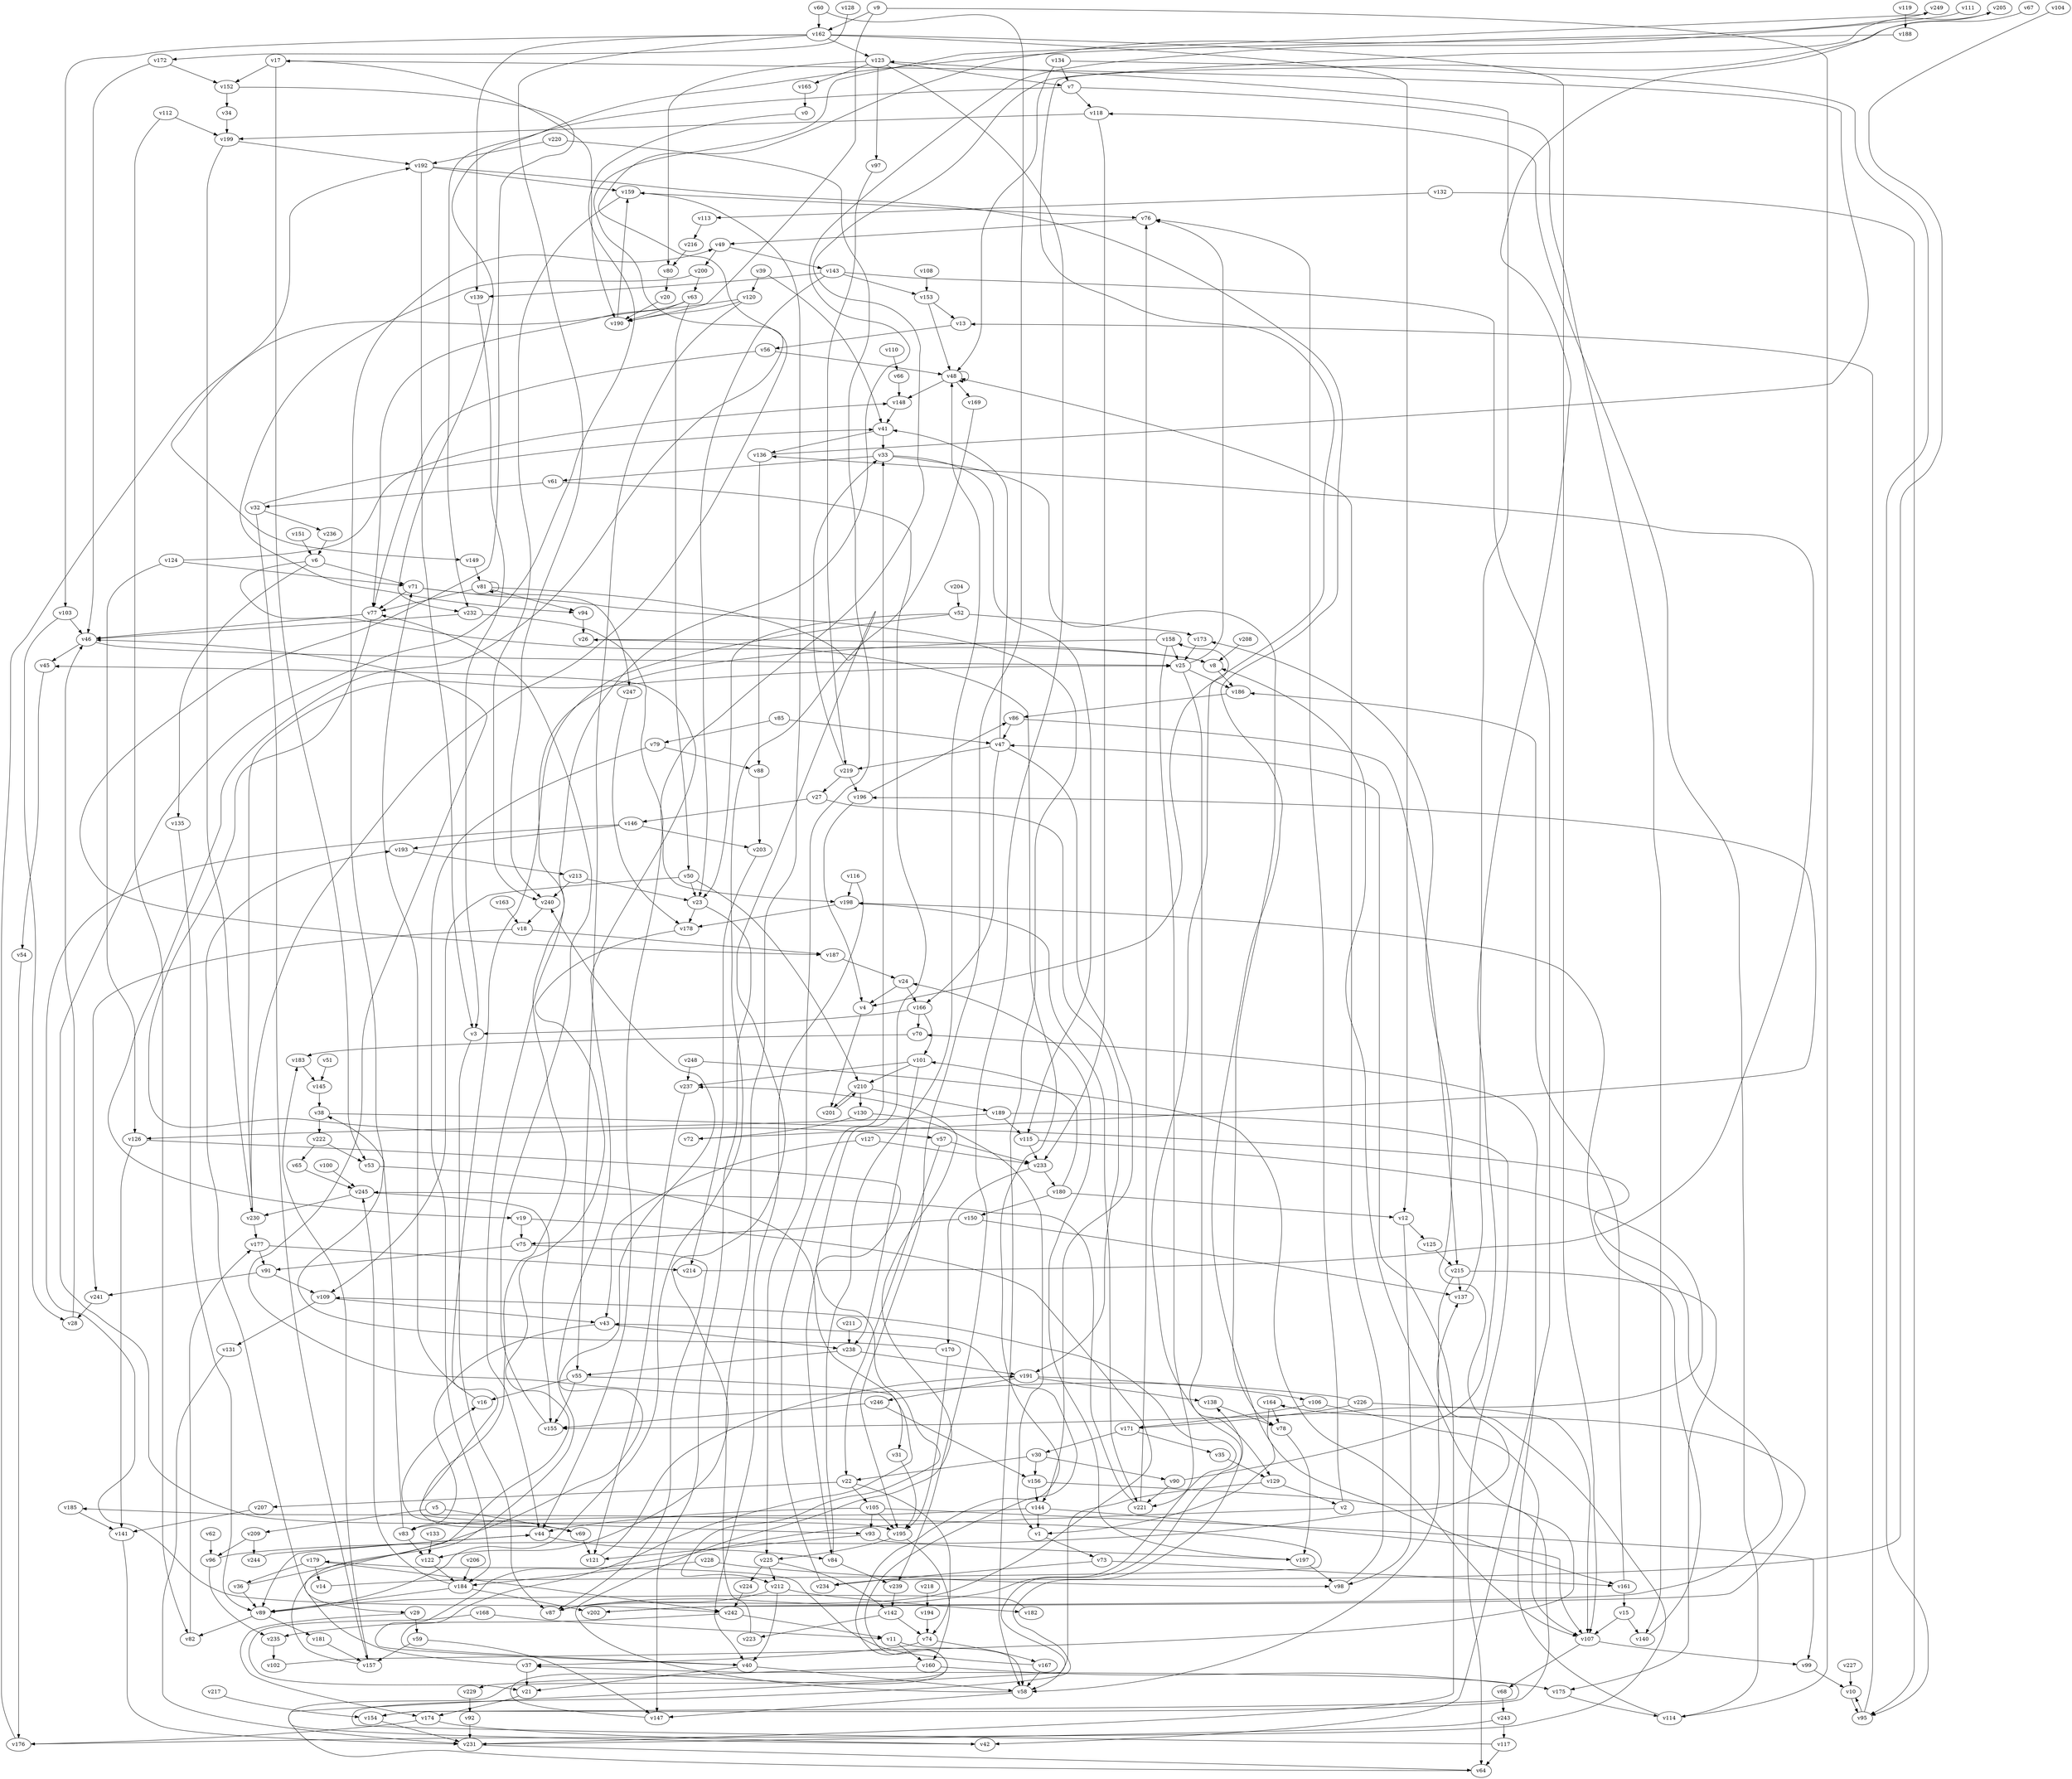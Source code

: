 // Benchmark game 371 - 250 vertices
// time_bound: 109
// targets: v227
digraph G {
    v0 [name="v0", player=0];
    v1 [name="v1", player=0];
    v2 [name="v2", player=0];
    v3 [name="v3", player=0];
    v4 [name="v4", player=1];
    v5 [name="v5", player=1];
    v6 [name="v6", player=1];
    v7 [name="v7", player=1];
    v8 [name="v8", player=0];
    v9 [name="v9", player=0];
    v10 [name="v10", player=1];
    v11 [name="v11", player=1];
    v12 [name="v12", player=1];
    v13 [name="v13", player=0];
    v14 [name="v14", player=1];
    v15 [name="v15", player=0];
    v16 [name="v16", player=1];
    v17 [name="v17", player=0];
    v18 [name="v18", player=0];
    v19 [name="v19", player=1];
    v20 [name="v20", player=1];
    v21 [name="v21", player=0];
    v22 [name="v22", player=0];
    v23 [name="v23", player=0];
    v24 [name="v24", player=1];
    v25 [name="v25", player=1];
    v26 [name="v26", player=0];
    v27 [name="v27", player=0];
    v28 [name="v28", player=0];
    v29 [name="v29", player=1];
    v30 [name="v30", player=0];
    v31 [name="v31", player=0];
    v32 [name="v32", player=1];
    v33 [name="v33", player=0];
    v34 [name="v34", player=0];
    v35 [name="v35", player=1];
    v36 [name="v36", player=0];
    v37 [name="v37", player=1];
    v38 [name="v38", player=1];
    v39 [name="v39", player=0];
    v40 [name="v40", player=1];
    v41 [name="v41", player=1];
    v42 [name="v42", player=0];
    v43 [name="v43", player=0];
    v44 [name="v44", player=0];
    v45 [name="v45", player=0];
    v46 [name="v46", player=0];
    v47 [name="v47", player=1];
    v48 [name="v48", player=1];
    v49 [name="v49", player=1];
    v50 [name="v50", player=0];
    v51 [name="v51", player=1];
    v52 [name="v52", player=0];
    v53 [name="v53", player=1];
    v54 [name="v54", player=1];
    v55 [name="v55", player=0];
    v56 [name="v56", player=1];
    v57 [name="v57", player=1];
    v58 [name="v58", player=1];
    v59 [name="v59", player=1];
    v60 [name="v60", player=0];
    v61 [name="v61", player=1];
    v62 [name="v62", player=1];
    v63 [name="v63", player=0];
    v64 [name="v64", player=0];
    v65 [name="v65", player=0];
    v66 [name="v66", player=0];
    v67 [name="v67", player=1];
    v68 [name="v68", player=1];
    v69 [name="v69", player=1];
    v70 [name="v70", player=0];
    v71 [name="v71", player=1];
    v72 [name="v72", player=1];
    v73 [name="v73", player=0];
    v74 [name="v74", player=0];
    v75 [name="v75", player=1];
    v76 [name="v76", player=0];
    v77 [name="v77", player=0];
    v78 [name="v78", player=1];
    v79 [name="v79", player=1];
    v80 [name="v80", player=0];
    v81 [name="v81", player=1];
    v82 [name="v82", player=1];
    v83 [name="v83", player=0];
    v84 [name="v84", player=1];
    v85 [name="v85", player=1];
    v86 [name="v86", player=1];
    v87 [name="v87", player=0];
    v88 [name="v88", player=1];
    v89 [name="v89", player=0];
    v90 [name="v90", player=1];
    v91 [name="v91", player=1];
    v92 [name="v92", player=1];
    v93 [name="v93", player=0];
    v94 [name="v94", player=1];
    v95 [name="v95", player=0];
    v96 [name="v96", player=0];
    v97 [name="v97", player=1];
    v98 [name="v98", player=0];
    v99 [name="v99", player=0];
    v100 [name="v100", player=0];
    v101 [name="v101", player=0];
    v102 [name="v102", player=0];
    v103 [name="v103", player=1];
    v104 [name="v104", player=1];
    v105 [name="v105", player=1];
    v106 [name="v106", player=1];
    v107 [name="v107", player=1];
    v108 [name="v108", player=0];
    v109 [name="v109", player=1];
    v110 [name="v110", player=1];
    v111 [name="v111", player=1];
    v112 [name="v112", player=0];
    v113 [name="v113", player=1];
    v114 [name="v114", player=1];
    v115 [name="v115", player=1];
    v116 [name="v116", player=0];
    v117 [name="v117", player=0];
    v118 [name="v118", player=1];
    v119 [name="v119", player=1];
    v120 [name="v120", player=0];
    v121 [name="v121", player=0];
    v122 [name="v122", player=0];
    v123 [name="v123", player=0];
    v124 [name="v124", player=0];
    v125 [name="v125", player=0];
    v126 [name="v126", player=0];
    v127 [name="v127", player=1];
    v128 [name="v128", player=0];
    v129 [name="v129", player=1];
    v130 [name="v130", player=0];
    v131 [name="v131", player=1];
    v132 [name="v132", player=0];
    v133 [name="v133", player=0];
    v134 [name="v134", player=0];
    v135 [name="v135", player=1];
    v136 [name="v136", player=0];
    v137 [name="v137", player=1];
    v138 [name="v138", player=0];
    v139 [name="v139", player=0];
    v140 [name="v140", player=1];
    v141 [name="v141", player=1];
    v142 [name="v142", player=0];
    v143 [name="v143", player=0];
    v144 [name="v144", player=0];
    v145 [name="v145", player=1];
    v146 [name="v146", player=1];
    v147 [name="v147", player=1];
    v148 [name="v148", player=1];
    v149 [name="v149", player=0];
    v150 [name="v150", player=1];
    v151 [name="v151", player=0];
    v152 [name="v152", player=1];
    v153 [name="v153", player=1];
    v154 [name="v154", player=0];
    v155 [name="v155", player=0];
    v156 [name="v156", player=0];
    v157 [name="v157", player=1];
    v158 [name="v158", player=0];
    v159 [name="v159", player=1];
    v160 [name="v160", player=0];
    v161 [name="v161", player=0];
    v162 [name="v162", player=0];
    v163 [name="v163", player=0];
    v164 [name="v164", player=1];
    v165 [name="v165", player=1];
    v166 [name="v166", player=1];
    v167 [name="v167", player=0];
    v168 [name="v168", player=0];
    v169 [name="v169", player=0];
    v170 [name="v170", player=0];
    v171 [name="v171", player=0];
    v172 [name="v172", player=0];
    v173 [name="v173", player=1];
    v174 [name="v174", player=0];
    v175 [name="v175", player=1];
    v176 [name="v176", player=0];
    v177 [name="v177", player=1];
    v178 [name="v178", player=1];
    v179 [name="v179", player=0];
    v180 [name="v180", player=1];
    v181 [name="v181", player=0];
    v182 [name="v182", player=1];
    v183 [name="v183", player=1];
    v184 [name="v184", player=0];
    v185 [name="v185", player=1];
    v186 [name="v186", player=0];
    v187 [name="v187", player=1];
    v188 [name="v188", player=1];
    v189 [name="v189", player=1];
    v190 [name="v190", player=1];
    v191 [name="v191", player=1];
    v192 [name="v192", player=1];
    v193 [name="v193", player=1];
    v194 [name="v194", player=0];
    v195 [name="v195", player=0];
    v196 [name="v196", player=0];
    v197 [name="v197", player=1];
    v198 [name="v198", player=1];
    v199 [name="v199", player=1];
    v200 [name="v200", player=0];
    v201 [name="v201", player=1];
    v202 [name="v202", player=0];
    v203 [name="v203", player=1];
    v204 [name="v204", player=1];
    v205 [name="v205", player=1];
    v206 [name="v206", player=1];
    v207 [name="v207", player=0];
    v208 [name="v208", player=1];
    v209 [name="v209", player=0];
    v210 [name="v210", player=1];
    v211 [name="v211", player=0];
    v212 [name="v212", player=1];
    v213 [name="v213", player=1];
    v214 [name="v214", player=0];
    v215 [name="v215", player=1];
    v216 [name="v216", player=1];
    v217 [name="v217", player=0];
    v218 [name="v218", player=0];
    v219 [name="v219", player=0];
    v220 [name="v220", player=0];
    v221 [name="v221", player=1];
    v222 [name="v222", player=1];
    v223 [name="v223", player=0];
    v224 [name="v224", player=0];
    v225 [name="v225", player=1];
    v226 [name="v226", player=1];
    v227 [name="v227", player=1, target=1];
    v228 [name="v228", player=1];
    v229 [name="v229", player=0];
    v230 [name="v230", player=1];
    v231 [name="v231", player=1];
    v232 [name="v232", player=1];
    v233 [name="v233", player=1];
    v234 [name="v234", player=0];
    v235 [name="v235", player=0];
    v236 [name="v236", player=1];
    v237 [name="v237", player=1];
    v238 [name="v238", player=1];
    v239 [name="v239", player=1];
    v240 [name="v240", player=1];
    v241 [name="v241", player=1];
    v242 [name="v242", player=0];
    v243 [name="v243", player=1];
    v244 [name="v244", player=1];
    v245 [name="v245", player=0];
    v246 [name="v246", player=1];
    v247 [name="v247", player=1];
    v248 [name="v248", player=0];
    v249 [name="v249", player=1];

    v0 -> v195 [constraint="t < 13"];
    v1 -> v73;
    v2 -> v40 [constraint="t mod 4 == 0"];
    v3 -> v87;
    v4 -> v201;
    v5 -> v69;
    v6 -> v8 [constraint="t >= 2"];
    v7 -> v232;
    v8 -> v186;
    v9 -> v190;
    v10 -> v95;
    v11 -> v58;
    v12 -> v125;
    v13 -> v56;
    v14 -> v185 [constraint="t >= 1"];
    v15 -> v140;
    v16 -> v71;
    v17 -> v190;
    v18 -> v241;
    v19 -> v87 [constraint="t >= 1"];
    v20 -> v190;
    v21 -> v174;
    v22 -> v105;
    v23 -> v147;
    v24 -> v4;
    v25 -> v76;
    v26 -> v8 [constraint="t >= 3"];
    v27 -> v191;
    v28 -> v46;
    v29 -> v174;
    v30 -> v22;
    v31 -> v195;
    v32 -> v41;
    v33 -> v78;
    v34 -> v199;
    v35 -> v129;
    v36 -> v240 [constraint="t mod 3 == 1"];
    v37 -> v21;
    v38 -> v202 [constraint="t mod 3 == 0"];
    v39 -> v41;
    v40 -> v58;
    v41 -> v136;
    v42 -> v43 [constraint="t mod 5 == 4"];
    v43 -> v83;
    v44 -> v89;
    v45 -> v54;
    v46 -> v25;
    v47 -> v144;
    v48 -> v48;
    v49 -> v143;
    v50 -> v23;
    v51 -> v145;
    v52 -> v93 [constraint="t >= 5"];
    v53 -> v40 [constraint="t mod 4 == 2"];
    v54 -> v176;
    v55 -> v155;
    v56 -> v48;
    v57 -> v233;
    v58 -> v237 [constraint="t mod 5 == 3"];
    v59 -> v147;
    v60 -> v195;
    v61 -> v32;
    v62 -> v96;
    v63 -> v190;
    v64 -> v138 [constraint="t < 11"];
    v65 -> v245;
    v66 -> v148;
    v67 -> v4 [constraint="t mod 2 == 0"];
    v68 -> v243;
    v69 -> v16 [constraint="t mod 2 == 0"];
    v70 -> v183;
    v71 -> v77;
    v72 -> v196 [constraint="t < 6"];
    v73 -> v234;
    v74 -> v167;
    v75 -> v91;
    v76 -> v49;
    v77 -> v57 [constraint="t mod 5 == 0"];
    v78 -> v197;
    v79 -> v184;
    v80 -> v20;
    v81 -> v122 [constraint="t >= 1"];
    v82 -> v177;
    v83 -> v49;
    v84 -> v239;
    v85 -> v47;
    v86 -> v47;
    v87 -> v109 [constraint="t mod 4 == 0"];
    v88 -> v203;
    v89 -> v181;
    v90 -> v205 [constraint="t < 7"];
    v91 -> v109;
    v92 -> v231;
    v93 -> v197;
    v94 -> v26;
    v95 -> v13;
    v96 -> v137 [constraint="t >= 4"];
    v97 -> v219;
    v98 -> v48;
    v99 -> v10;
    v100 -> v245;
    v101 -> v238;
    v102 -> v8 [constraint="t mod 4 == 0"];
    v103 -> v28;
    v104 -> v234 [constraint="t >= 1"];
    v105 -> v93;
    v106 -> v171;
    v107 -> v99;
    v108 -> v153;
    v109 -> v43;
    v110 -> v66;
    v111 -> v69 [constraint="t < 14"];
    v112 -> v82;
    v113 -> v216;
    v114 -> v70;
    v115 -> v155 [constraint="t mod 5 == 2"];
    v116 -> v198;
    v117 -> v158 [constraint="t >= 1"];
    v118 -> v199;
    v119 -> v188;
    v120 -> v149 [constraint="t < 10"];
    v121 -> v191;
    v122 -> v184;
    v123 -> v165;
    v124 -> v148 [constraint="t mod 4 == 1"];
    v125 -> v215;
    v126 -> v212 [constraint="t mod 4 == 3"];
    v127 -> v43;
    v128 -> v172 [constraint="t < 7"];
    v129 -> v2;
    v130 -> v72;
    v131 -> v231;
    v132 -> v95;
    v133 -> v122;
    v134 -> v95 [constraint="t >= 2"];
    v135 -> v89;
    v136 -> v17 [constraint="t < 9"];
    v137 -> v123;
    v138 -> v78;
    v139 -> v3;
    v140 -> v198 [constraint="t >= 3"];
    v141 -> v231;
    v142 -> v74;
    v143 -> v42;
    v144 -> v107;
    v145 -> v38;
    v146 -> v242 [constraint="t < 9"];
    v147 -> v26 [constraint="t >= 2"];
    v148 -> v41;
    v149 -> v81;
    v150 -> v75;
    v151 -> v6;
    v152 -> v187 [constraint="t >= 3"];
    v153 -> v48;
    v154 -> v37 [constraint="t < 6"];
    v155 -> v77;
    v156 -> v154 [constraint="t mod 5 == 2"];
    v157 -> v45 [constraint="t >= 2"];
    v158 -> v44;
    v159 -> v240;
    v160 -> v229;
    v161 -> v186;
    v162 -> v12;
    v163 -> v18;
    v164 -> v1 [constraint="t < 7"];
    v165 -> v0;
    v166 -> v3;
    v167 -> v179 [constraint="t mod 4 == 0"];
    v168 -> v11;
    v169 -> v89 [constraint="t mod 3 == 1"];
    v170 -> v38 [constraint="t >= 1"];
    v171 -> v35;
    v172 -> v46;
    v173 -> v25;
    v174 -> v176;
    v175 -> v114;
    v176 -> v173 [constraint="t mod 5 == 3"];
    v177 -> v214;
    v178 -> v29 [constraint="t >= 1"];
    v179 -> v242;
    v180 -> v101;
    v181 -> v157;
    v182 -> v89 [constraint="t mod 3 == 1"];
    v183 -> v145;
    v184 -> v202;
    v185 -> v141;
    v186 -> v86;
    v187 -> v24;
    v188 -> v232 [constraint="t < 5"];
    v189 -> v115;
    v190 -> v159;
    v191 -> v138;
    v192 -> v161 [constraint="t < 11"];
    v193 -> v213;
    v194 -> v74;
    v195 -> v225;
    v196 -> v86;
    v197 -> v24;
    v198 -> v178;
    v199 -> v230;
    v200 -> v94 [constraint="t < 11"];
    v201 -> v210 [constraint="t >= 3"];
    v202 -> v164 [constraint="t < 8"];
    v203 -> v214;
    v204 -> v52;
    v205 -> v198 [constraint="t >= 2"];
    v206 -> v184;
    v207 -> v141;
    v208 -> v8;
    v209 -> v244;
    v210 -> v130;
    v211 -> v238;
    v212 -> v87;
    v213 -> v23;
    v214 -> v136 [constraint="t mod 5 == 0"];
    v215 -> v175;
    v216 -> v80;
    v217 -> v154;
    v218 -> v194;
    v219 -> v196;
    v220 -> v225;
    v221 -> v76;
    v222 -> v65;
    v223 -> v159;
    v224 -> v242;
    v225 -> v142;
    v226 -> v46 [constraint="t mod 4 == 2"];
    v227 -> v10;
    v228 -> v184;
    v229 -> v92;
    v230 -> v249 [constraint="t mod 5 == 1"];
    v231 -> v47;
    v232 -> v44;
    v233 -> v180;
    v234 -> v33;
    v235 -> v102;
    v236 -> v6;
    v237 -> v121;
    v238 -> v55;
    v239 -> v142;
    v240 -> v18;
    v241 -> v28;
    v242 -> v11;
    v243 -> v231;
    v244 -> v44 [constraint="t mod 4 == 3"];
    v245 -> v230;
    v246 -> v156;
    v247 -> v178;
    v248 -> v107 [constraint="t < 14"];
    v249 -> v19 [constraint="t mod 3 == 0"];
    v29 -> v59;
    v9 -> v114;
    v168 -> v21;
    v120 -> v190;
    v114 -> v118;
    v33 -> v115;
    v243 -> v117;
    v226 -> v171;
    v50 -> v109;
    v84 -> v48;
    v143 -> v153;
    v63 -> v77;
    v69 -> v121;
    v129 -> v58;
    v103 -> v46;
    v112 -> v199;
    v123 -> v239;
    v231 -> v64;
    v57 -> v22;
    v215 -> v58;
    v228 -> v98;
    v105 -> v99;
    v209 -> v96;
    v156 -> v144;
    v192 -> v159;
    v38 -> v222;
    v197 -> v98;
    v15 -> v107;
    v30 -> v156;
    v32 -> v157;
    v210 -> v201;
    v6 -> v71;
    v166 -> v70;
    v212 -> v182;
    v55 -> v16;
    v123 -> v97;
    v134 -> v7;
    v142 -> v223;
    v47 -> v166;
    v124 -> v126;
    v225 -> v224;
    v89 -> v82;
    v232 -> v46;
    v93 -> v121;
    v106 -> v107;
    v61 -> v84;
    v95 -> v10;
    v9 -> v162;
    v90 -> v221;
    v101 -> v237;
    v24 -> v166;
    v25 -> v186;
    v105 -> v44;
    v58 -> v147;
    v6 -> v135;
    v158 -> v221;
    v126 -> v141;
    v101 -> v210;
    v162 -> v103;
    v79 -> v88;
    v159 -> v76;
    v146 -> v203;
    v213 -> v240;
    v30 -> v90;
    v40 -> v21;
    v172 -> v152;
    v136 -> v88;
    v71 -> v247;
    v199 -> v192;
    v222 -> v53;
    v200 -> v63;
    v192 -> v3;
    v220 -> v192;
    v221 -> v245;
    v41 -> v33;
    v5 -> v209;
    v109 -> v131;
    v160 -> v175;
    v132 -> v113;
    v162 -> v123;
    v226 -> v107;
    v144 -> v83;
    v49 -> v200;
    v123 -> v80;
    v164 -> v78;
    v195 -> v160;
    v12 -> v98;
    v184 -> v89;
    v242 -> v235;
    v77 -> v46;
    v115 -> v233;
    v180 -> v150;
    v248 -> v237;
    v189 -> v126;
    v162 -> v240;
    v162 -> v107;
    v198 -> v221;
    v171 -> v30;
    v17 -> v152;
    v105 -> v195;
    v7 -> v140;
    v11 -> v160;
    v81 -> v94;
    v154 -> v231;
    v22 -> v74;
    v123 -> v7;
    v219 -> v27;
    v118 -> v233;
    v230 -> v177;
    v143 -> v23;
    v124 -> v71;
    v212 -> v40;
    v86 -> v215;
    v48 -> v148;
    v116 -> v40;
    v127 -> v233;
    v166 -> v101;
    v74 -> v37;
    v196 -> v4;
    v158 -> v25;
    v52 -> v23;
    v63 -> v50;
    v134 -> v48;
    v75 -> v87;
    v81 -> v77;
    v233 -> v170;
    v43 -> v238;
    v56 -> v77;
    v73 -> v161;
    v50 -> v210;
    v48 -> v169;
    v37 -> v193;
    v176 -> v192;
    v96 -> v235;
    v81 -> v81;
    v47 -> v41;
    v22 -> v207;
    v33 -> v61;
    v146 -> v193;
    v107 -> v68;
    v210 -> v189;
    v47 -> v219;
    v55 -> v31;
    v7 -> v118;
    v170 -> v195;
    v161 -> v15;
    v91 -> v241;
    v59 -> v157;
    v225 -> v212;
    v184 -> v245;
    v144 -> v1;
    v46 -> v45;
    v25 -> v129;
    v246 -> v155;
    v219 -> v33;
    v153 -> v13;
    v83 -> v122;
    v117 -> v64;
    v180 -> v12;
    v36 -> v89;
    v39 -> v120;
    v157 -> v183;
    v71 -> v58;
    v17 -> v53;
    v2 -> v76;
    v85 -> v79;
    v215 -> v137;
    v191 -> v106;
    v238 -> v191;
    v27 -> v146;
    v245 -> v155;
    v23 -> v178;
    v167 -> v58;
    v44 -> v84;
    v179 -> v36;
    v177 -> v91;
    v152 -> v34;
    v18 -> v187;
    v32 -> v236;
    v52 -> v173;
    v162 -> v139;
    v143 -> v139;
    v19 -> v75;
    v120 -> v55;
    v150 -> v137;
    v191 -> v246;
    v189 -> v64;
    v174 -> v42;
    v130 -> v1;
    v230 -> v25;
    v60 -> v162;
    v179 -> v14;
}
